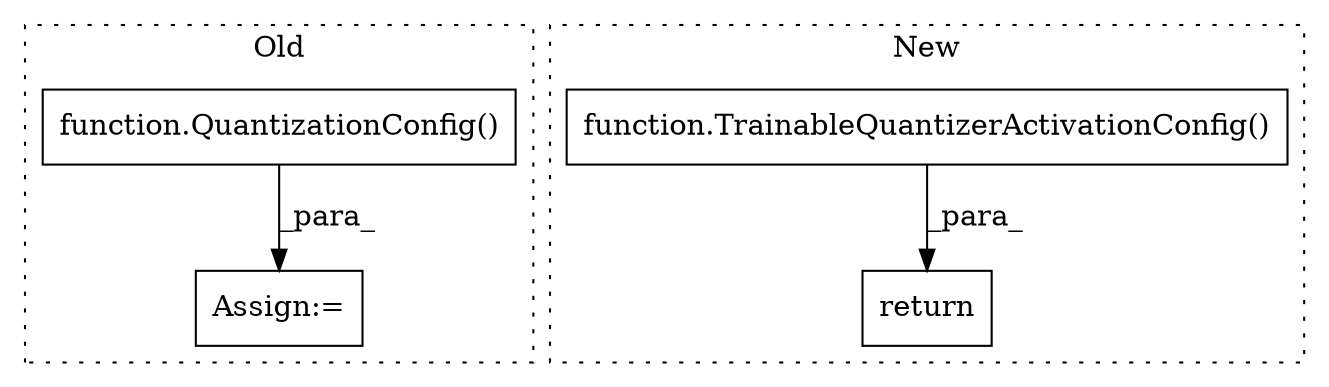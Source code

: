 digraph G {
subgraph cluster0 {
1 [label="function.QuantizationConfig()" a="75" s="3064" l="20" shape="box"];
3 [label="Assign:=" a="68" s="3061" l="3" shape="box"];
label = "Old";
style="dotted";
}
subgraph cluster1 {
2 [label="function.TrainableQuantizerActivationConfig()" a="75" s="3491" l="403" shape="box"];
4 [label="return" a="93" s="3484" l="7" shape="box"];
label = "New";
style="dotted";
}
1 -> 3 [label="_para_"];
2 -> 4 [label="_para_"];
}